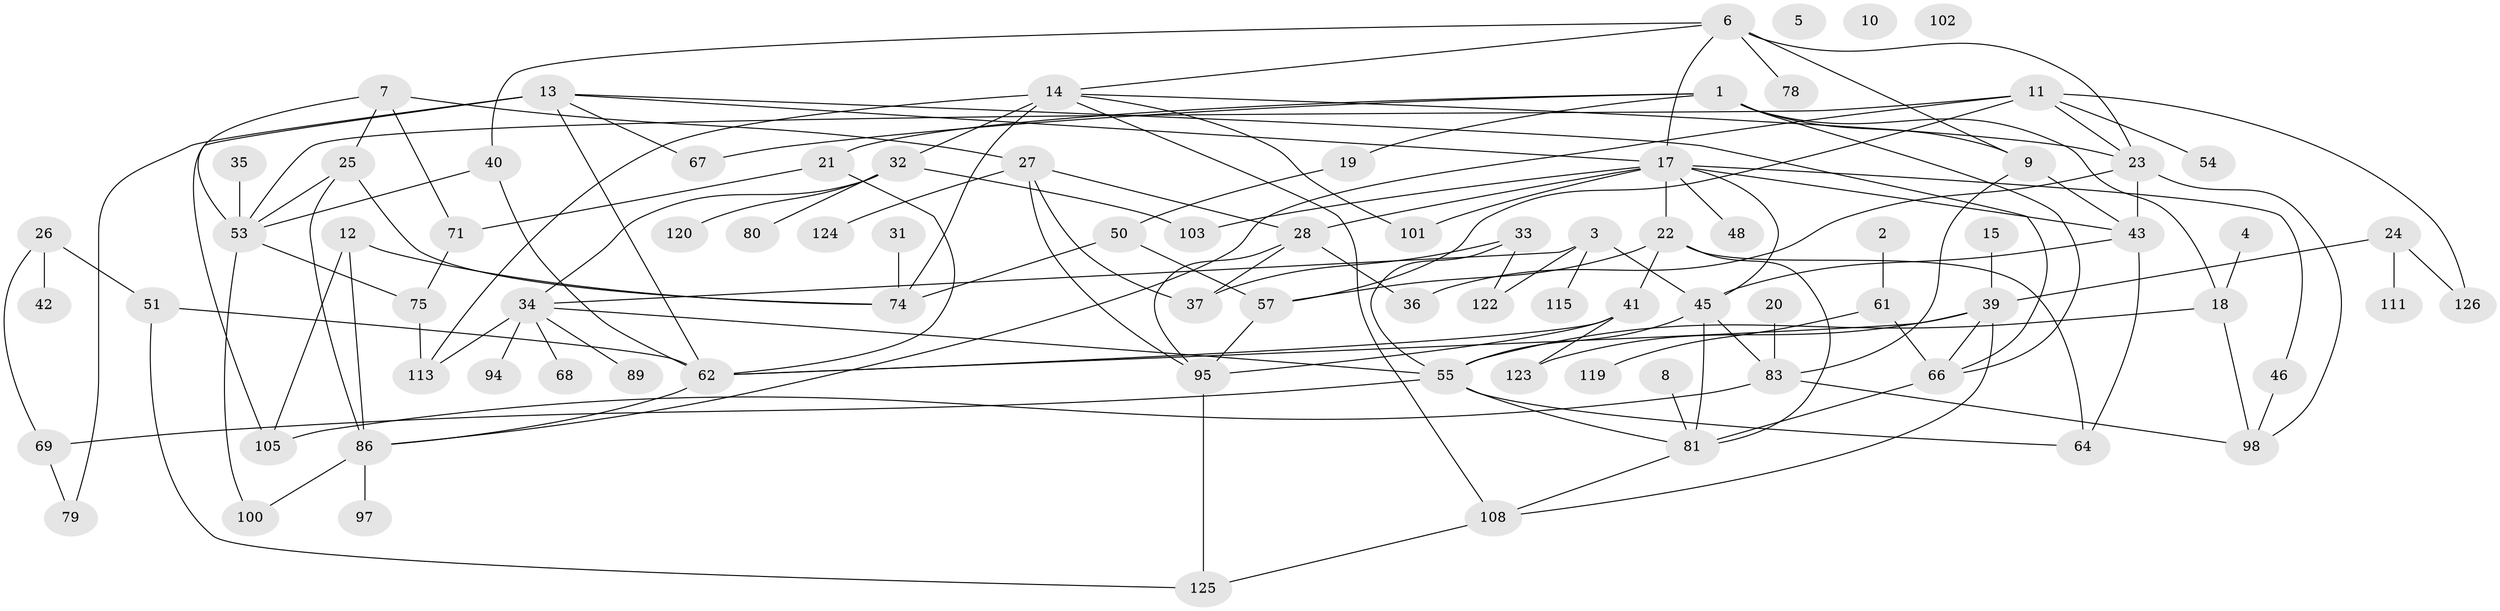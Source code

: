 // original degree distribution, {3: 0.23622047244094488, 1: 0.2047244094488189, 4: 0.18110236220472442, 2: 0.1889763779527559, 0: 0.023622047244094488, 5: 0.14173228346456693, 7: 0.015748031496062992, 6: 0.007874015748031496}
// Generated by graph-tools (version 1.1) at 2025/41/03/06/25 10:41:24]
// undirected, 85 vertices, 137 edges
graph export_dot {
graph [start="1"]
  node [color=gray90,style=filled];
  1 [super="+77"];
  2;
  3;
  4 [super="+59"];
  5;
  6 [super="+16"];
  7 [super="+38"];
  8;
  9 [super="+49"];
  10;
  11 [super="+72"];
  12;
  13 [super="+52"];
  14 [super="+63"];
  15;
  17 [super="+58"];
  18 [super="+82"];
  19 [super="+44"];
  20;
  21 [super="+84"];
  22 [super="+109"];
  23 [super="+30"];
  24 [super="+70"];
  25 [super="+29"];
  26 [super="+60"];
  27 [super="+91"];
  28 [super="+87"];
  31 [super="+92"];
  32 [super="+47"];
  33 [super="+117"];
  34 [super="+65"];
  35 [super="+73"];
  36;
  37;
  39 [super="+88"];
  40 [super="+110"];
  41;
  42;
  43;
  45 [super="+56"];
  46;
  48 [super="+118"];
  50 [super="+107"];
  51 [super="+76"];
  53 [super="+90"];
  54;
  55 [super="+116"];
  57;
  61 [super="+99"];
  62 [super="+85"];
  64;
  66;
  67 [super="+106"];
  68;
  69;
  71;
  74 [super="+96"];
  75;
  78;
  79 [super="+114"];
  80;
  81 [super="+121"];
  83 [super="+93"];
  86 [super="+104"];
  89;
  94;
  95 [super="+112"];
  97;
  98 [super="+127"];
  100;
  101;
  102;
  103;
  105;
  108;
  111;
  113;
  115;
  119;
  120;
  122;
  123;
  124;
  125;
  126;
  1 -- 19;
  1 -- 67;
  1 -- 66;
  1 -- 21;
  1 -- 9;
  1 -- 18;
  2 -- 61;
  3 -- 34;
  3 -- 45;
  3 -- 115;
  3 -- 122;
  4 -- 18;
  6 -- 17;
  6 -- 40;
  6 -- 78;
  6 -- 23;
  6 -- 14;
  6 -- 9;
  7 -- 53;
  7 -- 25;
  7 -- 27;
  7 -- 71;
  8 -- 81;
  9 -- 43;
  9 -- 83;
  11 -- 53;
  11 -- 54;
  11 -- 57;
  11 -- 23;
  11 -- 86;
  11 -- 126;
  12 -- 86;
  12 -- 105;
  12 -- 74;
  13 -- 62 [weight=2];
  13 -- 66;
  13 -- 105 [weight=2];
  13 -- 67;
  13 -- 79;
  13 -- 17;
  14 -- 32 [weight=2];
  14 -- 101;
  14 -- 108;
  14 -- 113;
  14 -- 23;
  14 -- 74;
  15 -- 39;
  17 -- 43;
  17 -- 46;
  17 -- 48;
  17 -- 101;
  17 -- 22;
  17 -- 103;
  17 -- 28;
  17 -- 45;
  18 -- 98;
  18 -- 55;
  19 -- 50;
  20 -- 83;
  21 -- 62;
  21 -- 71;
  22 -- 41;
  22 -- 57;
  22 -- 64;
  22 -- 81;
  23 -- 36;
  23 -- 43;
  23 -- 98;
  24 -- 111;
  24 -- 126;
  24 -- 39;
  25 -- 53 [weight=2];
  25 -- 86;
  25 -- 74;
  26 -- 51;
  26 -- 42;
  26 -- 69;
  27 -- 37;
  27 -- 124;
  27 -- 28;
  27 -- 95;
  28 -- 36;
  28 -- 37;
  28 -- 95;
  31 -- 74;
  32 -- 103;
  32 -- 80;
  32 -- 120;
  32 -- 34;
  33 -- 122;
  33 -- 37;
  33 -- 55;
  34 -- 68;
  34 -- 89;
  34 -- 94;
  34 -- 113;
  34 -- 55;
  35 -- 53;
  39 -- 66;
  39 -- 123;
  39 -- 108;
  39 -- 62;
  40 -- 53;
  40 -- 62;
  41 -- 62;
  41 -- 95;
  41 -- 123;
  43 -- 64;
  43 -- 45;
  45 -- 83;
  45 -- 55;
  45 -- 81;
  46 -- 98;
  50 -- 57;
  50 -- 74;
  51 -- 125;
  51 -- 62;
  53 -- 75;
  53 -- 100;
  55 -- 64;
  55 -- 69;
  55 -- 81;
  57 -- 95;
  61 -- 66;
  61 -- 119;
  62 -- 86;
  66 -- 81;
  69 -- 79;
  71 -- 75;
  75 -- 113;
  81 -- 108;
  83 -- 105;
  83 -- 98;
  86 -- 97;
  86 -- 100;
  95 -- 125;
  108 -- 125;
}
